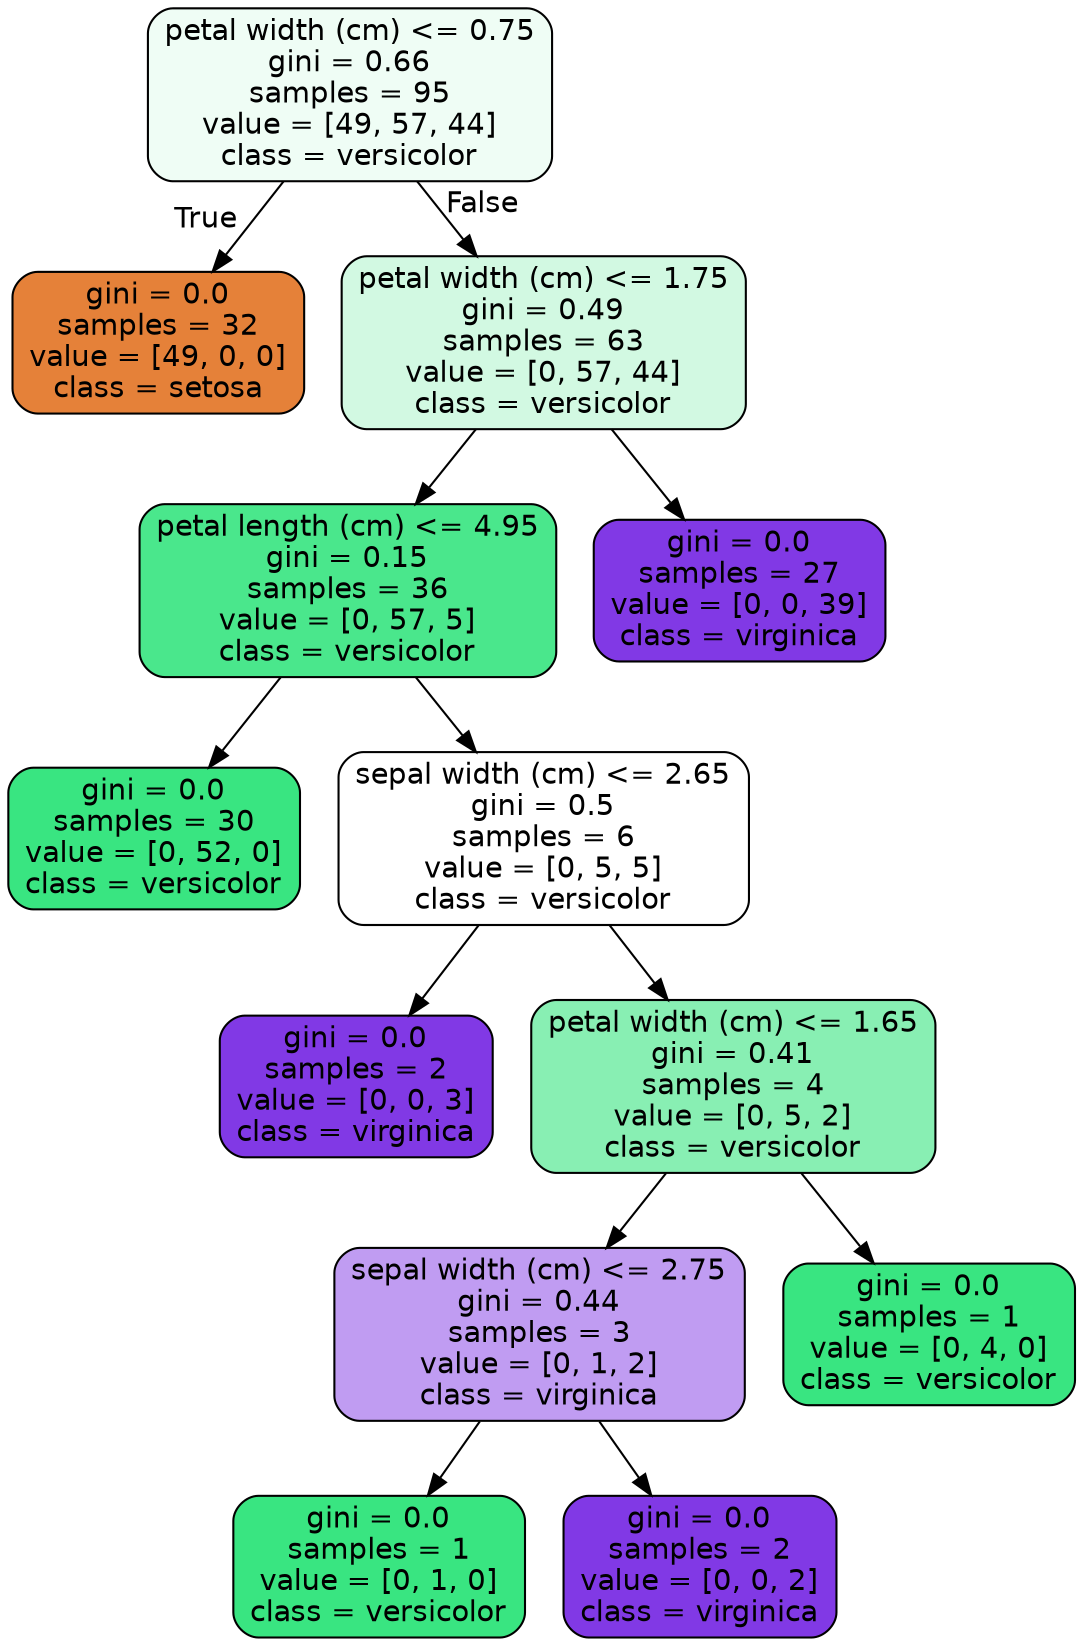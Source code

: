 digraph Tree {
node [shape=box, style="filled, rounded", color="black", fontname="helvetica"] ;
edge [fontname="helvetica"] ;
0 [label="petal width (cm) <= 0.75\ngini = 0.66\nsamples = 95\nvalue = [49, 57, 44]\nclass = versicolor", fillcolor="#effdf5"] ;
1 [label="gini = 0.0\nsamples = 32\nvalue = [49, 0, 0]\nclass = setosa", fillcolor="#e58139"] ;
0 -> 1 [labeldistance=2.5, labelangle=45, headlabel="True"] ;
2 [label="petal width (cm) <= 1.75\ngini = 0.49\nsamples = 63\nvalue = [0, 57, 44]\nclass = versicolor", fillcolor="#d2f9e2"] ;
0 -> 2 [labeldistance=2.5, labelangle=-45, headlabel="False"] ;
3 [label="petal length (cm) <= 4.95\ngini = 0.15\nsamples = 36\nvalue = [0, 57, 5]\nclass = versicolor", fillcolor="#4ae78c"] ;
2 -> 3 ;
4 [label="gini = 0.0\nsamples = 30\nvalue = [0, 52, 0]\nclass = versicolor", fillcolor="#39e581"] ;
3 -> 4 ;
5 [label="sepal width (cm) <= 2.65\ngini = 0.5\nsamples = 6\nvalue = [0, 5, 5]\nclass = versicolor", fillcolor="#ffffff"] ;
3 -> 5 ;
6 [label="gini = 0.0\nsamples = 2\nvalue = [0, 0, 3]\nclass = virginica", fillcolor="#8139e5"] ;
5 -> 6 ;
7 [label="petal width (cm) <= 1.65\ngini = 0.41\nsamples = 4\nvalue = [0, 5, 2]\nclass = versicolor", fillcolor="#88efb3"] ;
5 -> 7 ;
8 [label="sepal width (cm) <= 2.75\ngini = 0.44\nsamples = 3\nvalue = [0, 1, 2]\nclass = virginica", fillcolor="#c09cf2"] ;
7 -> 8 ;
9 [label="gini = 0.0\nsamples = 1\nvalue = [0, 1, 0]\nclass = versicolor", fillcolor="#39e581"] ;
8 -> 9 ;
10 [label="gini = 0.0\nsamples = 2\nvalue = [0, 0, 2]\nclass = virginica", fillcolor="#8139e5"] ;
8 -> 10 ;
11 [label="gini = 0.0\nsamples = 1\nvalue = [0, 4, 0]\nclass = versicolor", fillcolor="#39e581"] ;
7 -> 11 ;
12 [label="gini = 0.0\nsamples = 27\nvalue = [0, 0, 39]\nclass = virginica", fillcolor="#8139e5"] ;
2 -> 12 ;
}